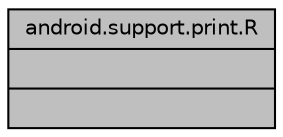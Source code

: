 digraph "android.support.print.R"
{
 // LATEX_PDF_SIZE
  edge [fontname="Helvetica",fontsize="10",labelfontname="Helvetica",labelfontsize="10"];
  node [fontname="Helvetica",fontsize="10",shape=record];
  Node1 [label="{android.support.print.R\n||}",height=0.2,width=0.4,color="black", fillcolor="grey75", style="filled", fontcolor="black",tooltip=" "];
}
